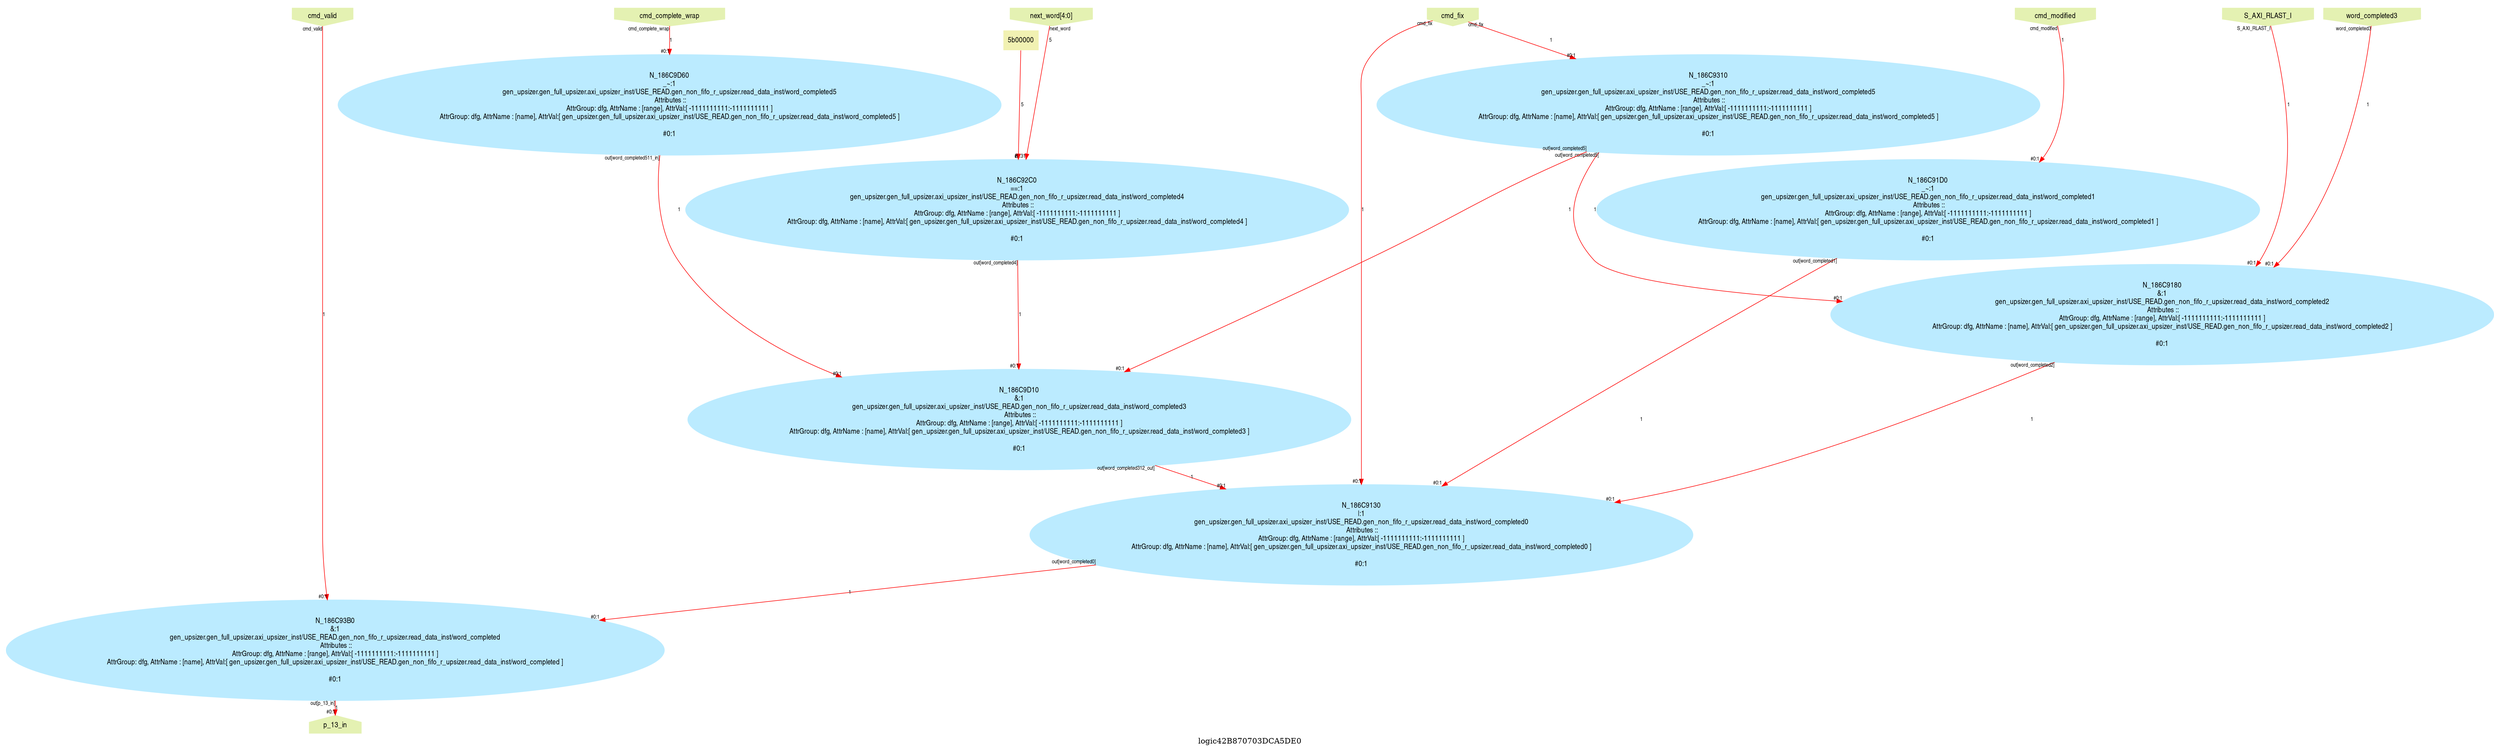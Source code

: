 digraph logic42B870703DCA5DE0 {
graph [label="logic42B870703DCA5DE0", margin="0.1,0.1", size="100,100", ranksep=0.1, splines=true];
node [style=filled, color="#ffee80", fontname=helveticanarrow];
edge [color="#ff0000", fontsize=10, fontname=helveticanarrow];
{ rank = source;logic42B870703DCA5DE0_cmd_fix [label="cmd_fix", shape=invhouse, color="#e4f1b2"];
logic42B870703DCA5DE0_next_word [label="next_word[4:0]", shape=invhouse, color="#e4f1b2"];
logic42B870703DCA5DE0_cmd_complete_wrap [label="cmd_complete_wrap", shape=invhouse, color="#e4f1b2"];
logic42B870703DCA5DE0_S_AXI_RLAST_I [label="S_AXI_RLAST_I", shape=invhouse, color="#e4f1b2"];
logic42B870703DCA5DE0_word_completed3 [label="word_completed3", shape=invhouse, color="#e4f1b2"];
logic42B870703DCA5DE0_cmd_modified [label="cmd_modified", shape=invhouse, color="#e4f1b2"];
logic42B870703DCA5DE0_cmd_valid [label="cmd_valid", shape=invhouse, color="#e4f1b2"];
}
{ rank = sink;logic42B870703DCA5DE0_p_13_in [label="p_13_in", shape=house, color="#e4f1b2"];
}
N_186C93B0 [label="N_186C93B0\n&:1\ngen_upsizer.gen_full_upsizer.axi_upsizer_inst/USE_READ.gen_non_fifo_r_upsizer.read_data_inst/word_completed\n Attributes ::\nAttrGroup: dfg, AttrName : [range], AttrVal:[ -1111111111:-1111111111 ]\nAttrGroup: dfg, AttrName : [name], AttrVal:[ gen_upsizer.gen_full_upsizer.axi_upsizer_inst/USE_READ.gen_non_fifo_r_upsizer.read_data_inst/word_completed ]\n\n#0:1\n", color="#bbebff"];
N_186C9130 [label="N_186C9130\n|:1\ngen_upsizer.gen_full_upsizer.axi_upsizer_inst/USE_READ.gen_non_fifo_r_upsizer.read_data_inst/word_completed0\n Attributes ::\nAttrGroup: dfg, AttrName : [range], AttrVal:[ -1111111111:-1111111111 ]\nAttrGroup: dfg, AttrName : [name], AttrVal:[ gen_upsizer.gen_full_upsizer.axi_upsizer_inst/USE_READ.gen_non_fifo_r_upsizer.read_data_inst/word_completed0 ]\n\n#0:1\n", color="#bbebff"];
N_186C91D0 [label="N_186C91D0\n_~:1\ngen_upsizer.gen_full_upsizer.axi_upsizer_inst/USE_READ.gen_non_fifo_r_upsizer.read_data_inst/word_completed1\n Attributes ::\nAttrGroup: dfg, AttrName : [range], AttrVal:[ -1111111111:-1111111111 ]\nAttrGroup: dfg, AttrName : [name], AttrVal:[ gen_upsizer.gen_full_upsizer.axi_upsizer_inst/USE_READ.gen_non_fifo_r_upsizer.read_data_inst/word_completed1 ]\n\n#0:1\n", color="#bbebff"];
N_186C9180 [label="N_186C9180\n&:1\ngen_upsizer.gen_full_upsizer.axi_upsizer_inst/USE_READ.gen_non_fifo_r_upsizer.read_data_inst/word_completed2\n Attributes ::\nAttrGroup: dfg, AttrName : [range], AttrVal:[ -1111111111:-1111111111 ]\nAttrGroup: dfg, AttrName : [name], AttrVal:[ gen_upsizer.gen_full_upsizer.axi_upsizer_inst/USE_READ.gen_non_fifo_r_upsizer.read_data_inst/word_completed2 ]\n\n#0:1\n", color="#bbebff"];
N_186C9D10 [label="N_186C9D10\n&:1\ngen_upsizer.gen_full_upsizer.axi_upsizer_inst/USE_READ.gen_non_fifo_r_upsizer.read_data_inst/word_completed3\n Attributes ::\nAttrGroup: dfg, AttrName : [range], AttrVal:[ -1111111111:-1111111111 ]\nAttrGroup: dfg, AttrName : [name], AttrVal:[ gen_upsizer.gen_full_upsizer.axi_upsizer_inst/USE_READ.gen_non_fifo_r_upsizer.read_data_inst/word_completed3 ]\n\n#0:1\n", color="#bbebff"];
N_186C9D60 [label="N_186C9D60\n_~:1\ngen_upsizer.gen_full_upsizer.axi_upsizer_inst/USE_READ.gen_non_fifo_r_upsizer.read_data_inst/word_completed5\n Attributes ::\nAttrGroup: dfg, AttrName : [range], AttrVal:[ -1111111111:-1111111111 ]\nAttrGroup: dfg, AttrName : [name], AttrVal:[ gen_upsizer.gen_full_upsizer.axi_upsizer_inst/USE_READ.gen_non_fifo_r_upsizer.read_data_inst/word_completed5 ]\n\n#0:1\n", color="#bbebff"];
N_186C92C0 [label="N_186C92C0\n==:1\ngen_upsizer.gen_full_upsizer.axi_upsizer_inst/USE_READ.gen_non_fifo_r_upsizer.read_data_inst/word_completed4\n Attributes ::\nAttrGroup: dfg, AttrName : [range], AttrVal:[ -1111111111:-1111111111 ]\nAttrGroup: dfg, AttrName : [name], AttrVal:[ gen_upsizer.gen_full_upsizer.axi_upsizer_inst/USE_READ.gen_non_fifo_r_upsizer.read_data_inst/word_completed4 ]\n\n#0:1\n", color="#bbebff"];
N_186C9310 [label="N_186C9310\n_~:1\ngen_upsizer.gen_full_upsizer.axi_upsizer_inst/USE_READ.gen_non_fifo_r_upsizer.read_data_inst/word_completed5\n Attributes ::\nAttrGroup: dfg, AttrName : [range], AttrVal:[ -1111111111:-1111111111 ]\nAttrGroup: dfg, AttrName : [name], AttrVal:[ gen_upsizer.gen_full_upsizer.axi_upsizer_inst/USE_READ.gen_non_fifo_r_upsizer.read_data_inst/word_completed5 ]\n\n#0:1\n", color="#bbebff"];
N_186C92C0_B [label="5b00000", color="#f1f1b2", shape=plaintext];
N_186C92C0_B -> N_186C92C0 [label="5", headlabel=<B>];
N_186C9130 -> N_186C93B0 [label="1", taillabel=<out[word_completed0]>, headlabel=<B>, headlabel=<#0:1>];
N_186C91D0 -> N_186C9130 [label="1", taillabel=<out[word_completed1]>, headlabel=<B>, headlabel=<#0:1>];
N_186C9180 -> N_186C9130 [label="1", taillabel=<out[word_completed2]>, headlabel=<P_6CE25E0>, headlabel=<#0:1>];
N_186C9D10 -> N_186C9130 [label="1", taillabel=<out[word_completed312_out]>, headlabel=<P_6CE2520>, headlabel=<#0:1>];
N_186C9D60 -> N_186C9D10 [label="1", taillabel=<out[word_completed511_in]>, headlabel=<P_1C4B7950>, headlabel=<#0:1>];
N_186C9310 -> N_186C9D10 [label="1", taillabel=<out[word_completed5]>, headlabel=<A>, headlabel=<#0:1>];
N_186C92C0 -> N_186C9D10 [label="1", taillabel=<out[word_completed4]>, headlabel=<B>, headlabel=<#0:1>];
N_186C9310 -> N_186C9180 [label="1", taillabel=<out[word_completed5]>, headlabel=<A>, headlabel=<#0:1>];
logic42B870703DCA5DE0_cmd_fix -> N_186C9130 [label="1", taillabel=<cmd_fix>, headlabel=<A>, headlabel=<#0:1>];
logic42B870703DCA5DE0_cmd_fix -> N_186C9310 [label="1", taillabel=<cmd_fix>, headlabel=<in>, headlabel=<#0:1>];
logic42B870703DCA5DE0_next_word -> N_186C92C0 [label="5", taillabel=<next_word>, headlabel=<A>, headlabel=<#0:31>];
logic42B870703DCA5DE0_cmd_complete_wrap -> N_186C9D60 [label="1", taillabel=<cmd_complete_wrap>, headlabel=<in>, headlabel=<#0:1>];
logic42B870703DCA5DE0_S_AXI_RLAST_I -> N_186C9180 [label="1", taillabel=<S_AXI_RLAST_I>, headlabel=<P_1C4B7B90>, headlabel=<#0:1>];
logic42B870703DCA5DE0_word_completed3 -> N_186C9180 [label="1", taillabel=<word_completed3>, headlabel=<B>, headlabel=<#0:1>];
logic42B870703DCA5DE0_cmd_modified -> N_186C91D0 [label="1", taillabel=<cmd_modified>, headlabel=<in>, headlabel=<#0:1>];
logic42B870703DCA5DE0_cmd_valid -> N_186C93B0 [label="1", taillabel=<cmd_valid>, headlabel=<A>, headlabel=<#0:1>];
N_186C93B0 -> logic42B870703DCA5DE0_p_13_in [label="1", taillabel=<out[p_13_in]>, headlabel=<p_13_in>, headlabel=<#0:1>];
}
